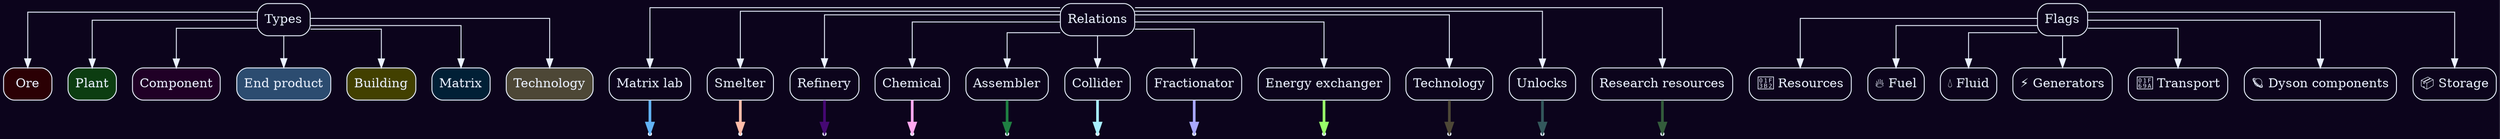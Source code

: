 digraph g {
  graph [overlap=false, splines=ortho, ratio=auto, bgcolor="#0c041c", fontcolor="#ebf2ff", fillcolor="#0c041c", rankdir="TB" fontname=Roboto, fontsize=10];
  node [shape=box, style="rounded,filled", fontcolor="#ebf2ff", color="#ebf2ff"];
  edge [fontcolor="#ebf2ff", color="#ebf2ff", penwidth=3, minlen=1];
types [label="Types", fillcolor="#0c041c"]; assemblers [label="Relations", fillcolor="#0c041c"]; flags [label="Flags", fillcolor="#0c041c"];   natural_generation [label="🎲 Resources", fillcolor="#0c041c"]; flags ->natural_generation [penwidth=1];
  fuel [label="🔥 Fuel", fillcolor="#0c041c"]; flags ->fuel [penwidth=1];
  fluid [label="💧 Fluid", fillcolor="#0c041c"]; flags ->fluid [penwidth=1];
  energy_generator [label="⚡️ Generators", fillcolor="#0c041c"]; flags ->energy_generator [penwidth=1];
  transport [label="🚚 Transport", fillcolor="#0c041c"]; flags ->transport [penwidth=1];
  dyson [label="🪐 Dyson components", fillcolor="#0c041c"]; flags ->dyson [penwidth=1];
  storage [label="📦 Storage", fillcolor="#0c041c"]; flags ->storage [penwidth=1];
  ore [label="Ore", fillcolor="#2b0004"];
  types -> ore [penwidth=1];
  plant [label="Plant", fillcolor="#0c3d11"];
  types -> plant [penwidth=1];
  component [label="Component", fillcolor="#200026"];
  types -> component [penwidth=1];
  product [label="End product", fillcolor="#2c4c70"];
  types -> product [penwidth=1];
  building [label="Building", fillcolor="#424000"];
  types -> building [penwidth=1];
  matrix [label="Matrix", fillcolor="#012036"];
  types -> matrix [penwidth=1];
  tech [label="Technology", fillcolor="#4d4736"];
  types -> tech [penwidth=1];
  matrix_lab_a [label="Matrix lab", fillcolor="#0c041c"]; matrix_lab_b [shape=point]; assemblers -> matrix_lab_a [penwidth=1]; matrix_lab_a -> matrix_lab_b [color="#62b3f5"]; 
  smelter_a [label="Smelter", fillcolor="#0c041c"]; smelter_b [shape=point]; assemblers -> smelter_a [penwidth=1]; smelter_a -> smelter_b [color="#ffbca8"]; 
  oil_refinery_a [label="Refinery", fillcolor="#0c041c"]; oil_refinery_b [shape=point]; assemblers -> oil_refinery_a [penwidth=1]; oil_refinery_a -> oil_refinery_b [color="#450873"]; 
  chemical_plant_a [label="Chemical", fillcolor="#0c041c"]; chemical_plant_b [shape=point]; assemblers -> chemical_plant_a [penwidth=1]; chemical_plant_a -> chemical_plant_b [color="#ffa8ef"]; 
  assembling_machine_a [label="Assembler", fillcolor="#0c041c"]; assembling_machine_b [shape=point]; assemblers -> assembling_machine_a [penwidth=1]; assembling_machine_a -> assembling_machine_b [color="#1f8042"]; 
  miniature_particle_collider_a [label="Collider", fillcolor="#0c041c"]; miniature_particle_collider_b [shape=point]; assemblers -> miniature_particle_collider_a [penwidth=1]; miniature_particle_collider_a -> miniature_particle_collider_b [color="#a8efff"]; 
  fractionator_a [label="Fractionator", fillcolor="#0c041c"]; fractionator_b [shape=point]; assemblers -> fractionator_a [penwidth=1]; fractionator_a -> fractionator_b [color="#a9a8ff"]; 
  energy_exchanger_a [label="Energy exchanger", fillcolor="#0c041c"]; energy_exchanger_b [shape=point]; assemblers -> energy_exchanger_a [penwidth=1]; energy_exchanger_a -> energy_exchanger_b [color="#98ff69"]; 
  tech_a [label="Technology", fillcolor="#0c041c"]; tech_b [shape=point]; assemblers -> tech_a [penwidth=1]; tech_a -> tech_b [color="#4d4736"]; 
  unlocks_a [label="Unlocks", fillcolor="#0c041c"]; unlocks_b [shape=point]; assemblers -> unlocks_a [penwidth=1]; unlocks_a -> unlocks_b [color="#33585c"]; 
  resources_a [label="Research resources", fillcolor="#0c041c"]; resources_b [shape=point]; assemblers -> resources_a [penwidth=1]; resources_a -> resources_b [color="#335c3b"]; 
  }
